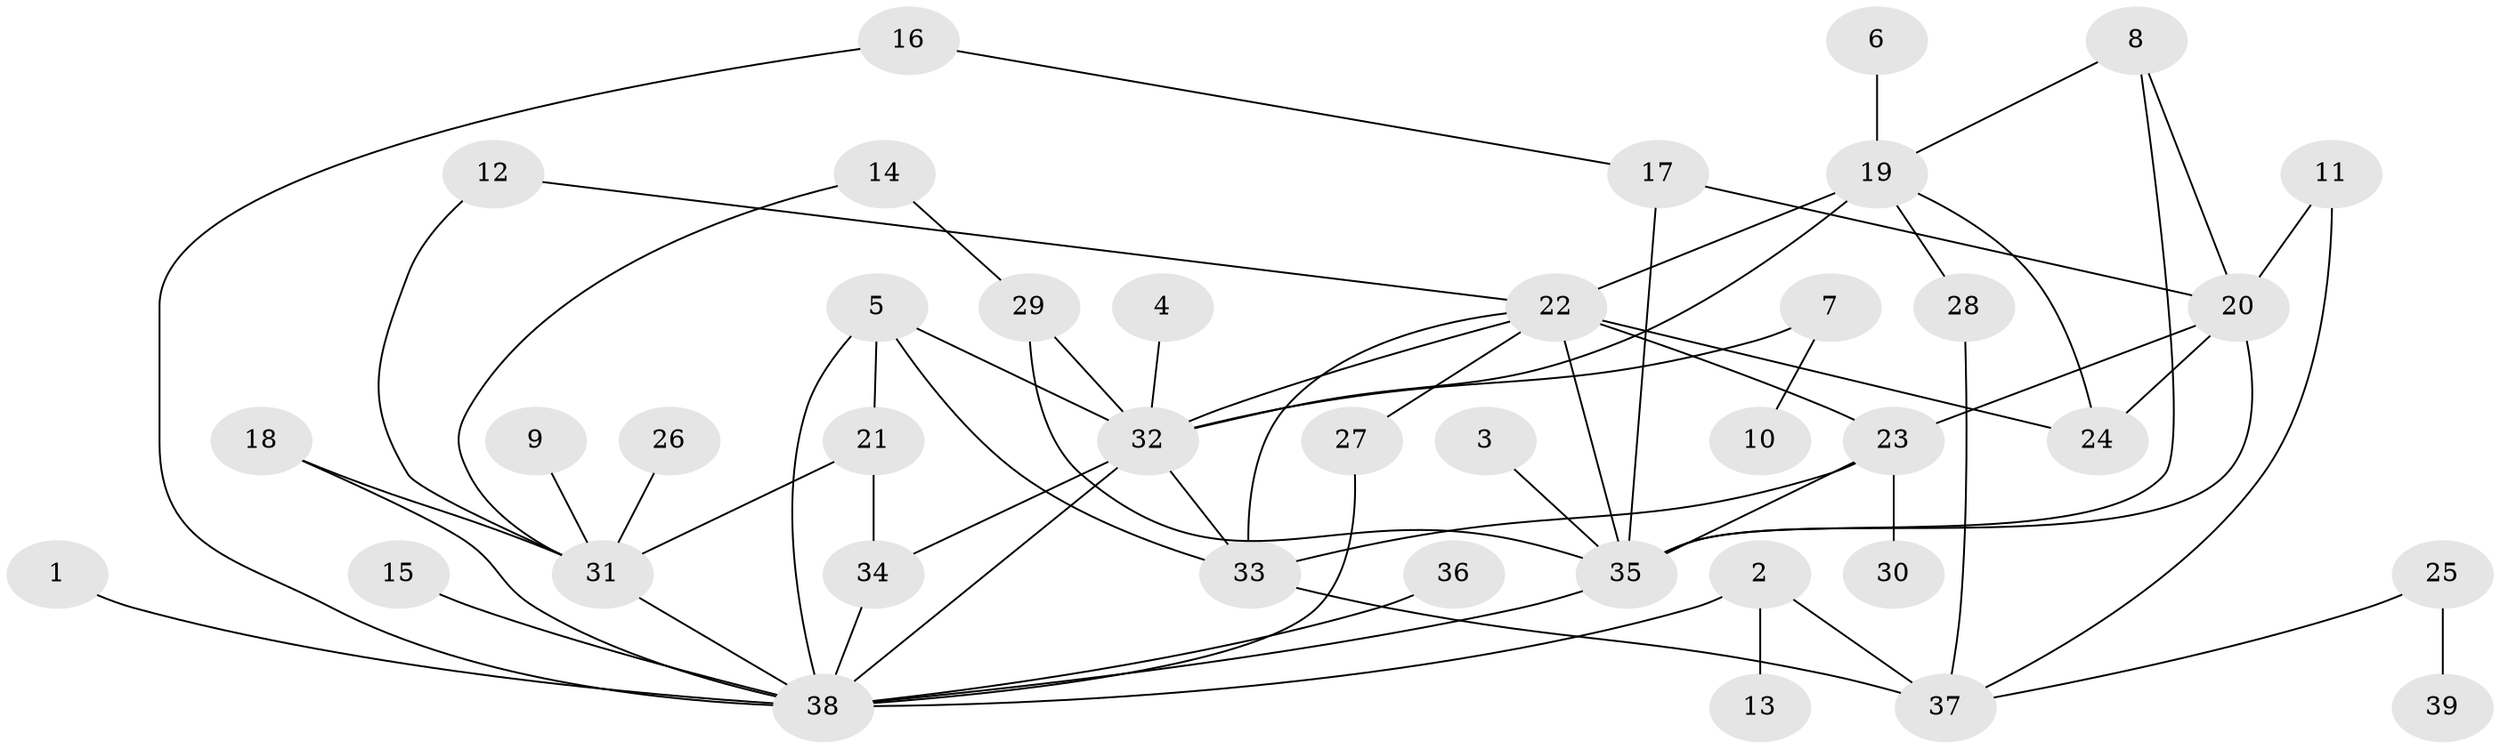 // original degree distribution, {5: 0.03896103896103896, 18: 0.012987012987012988, 4: 0.05194805194805195, 1: 0.44155844155844154, 10: 0.025974025974025976, 14: 0.012987012987012988, 2: 0.24675324675324675, 8: 0.012987012987012988, 3: 0.09090909090909091, 7: 0.03896103896103896, 9: 0.012987012987012988, 6: 0.012987012987012988}
// Generated by graph-tools (version 1.1) at 2025/01/03/09/25 03:01:48]
// undirected, 39 vertices, 63 edges
graph export_dot {
graph [start="1"]
  node [color=gray90,style=filled];
  1;
  2;
  3;
  4;
  5;
  6;
  7;
  8;
  9;
  10;
  11;
  12;
  13;
  14;
  15;
  16;
  17;
  18;
  19;
  20;
  21;
  22;
  23;
  24;
  25;
  26;
  27;
  28;
  29;
  30;
  31;
  32;
  33;
  34;
  35;
  36;
  37;
  38;
  39;
  1 -- 38 [weight=1.0];
  2 -- 13 [weight=1.0];
  2 -- 37 [weight=1.0];
  2 -- 38 [weight=1.0];
  3 -- 35 [weight=1.0];
  4 -- 32 [weight=1.0];
  5 -- 21 [weight=1.0];
  5 -- 32 [weight=1.0];
  5 -- 33 [weight=1.0];
  5 -- 38 [weight=1.0];
  6 -- 19 [weight=1.0];
  7 -- 10 [weight=1.0];
  7 -- 32 [weight=1.0];
  8 -- 19 [weight=1.0];
  8 -- 20 [weight=1.0];
  8 -- 35 [weight=1.0];
  9 -- 31 [weight=1.0];
  11 -- 20 [weight=1.0];
  11 -- 37 [weight=1.0];
  12 -- 22 [weight=1.0];
  12 -- 31 [weight=1.0];
  14 -- 29 [weight=1.0];
  14 -- 31 [weight=1.0];
  15 -- 38 [weight=1.0];
  16 -- 17 [weight=1.0];
  16 -- 38 [weight=1.0];
  17 -- 20 [weight=1.0];
  17 -- 35 [weight=1.0];
  18 -- 31 [weight=1.0];
  18 -- 38 [weight=1.0];
  19 -- 22 [weight=2.0];
  19 -- 24 [weight=1.0];
  19 -- 28 [weight=1.0];
  19 -- 32 [weight=1.0];
  20 -- 23 [weight=1.0];
  20 -- 24 [weight=1.0];
  20 -- 35 [weight=1.0];
  21 -- 31 [weight=1.0];
  21 -- 34 [weight=1.0];
  22 -- 23 [weight=1.0];
  22 -- 24 [weight=1.0];
  22 -- 27 [weight=1.0];
  22 -- 32 [weight=1.0];
  22 -- 33 [weight=1.0];
  22 -- 35 [weight=1.0];
  23 -- 30 [weight=1.0];
  23 -- 33 [weight=2.0];
  23 -- 35 [weight=2.0];
  25 -- 37 [weight=1.0];
  25 -- 39 [weight=1.0];
  26 -- 31 [weight=1.0];
  27 -- 38 [weight=1.0];
  28 -- 37 [weight=1.0];
  29 -- 32 [weight=1.0];
  29 -- 35 [weight=1.0];
  31 -- 38 [weight=1.0];
  32 -- 33 [weight=1.0];
  32 -- 34 [weight=1.0];
  32 -- 38 [weight=1.0];
  33 -- 37 [weight=2.0];
  34 -- 38 [weight=1.0];
  35 -- 38 [weight=1.0];
  36 -- 38 [weight=1.0];
}

